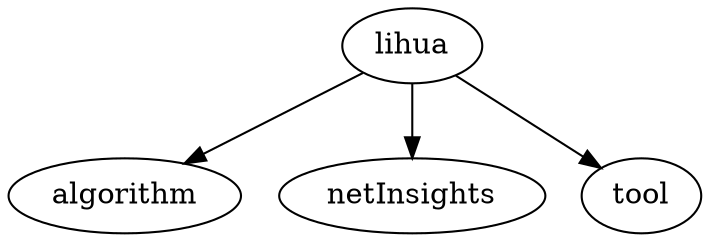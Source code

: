 digraph SubRoadmap {
    lihua -> algorithm [splines=curved];
    lihua -> netInsights [splines=curved];
    lihua -> tool [splines=curved];
/*end*/}